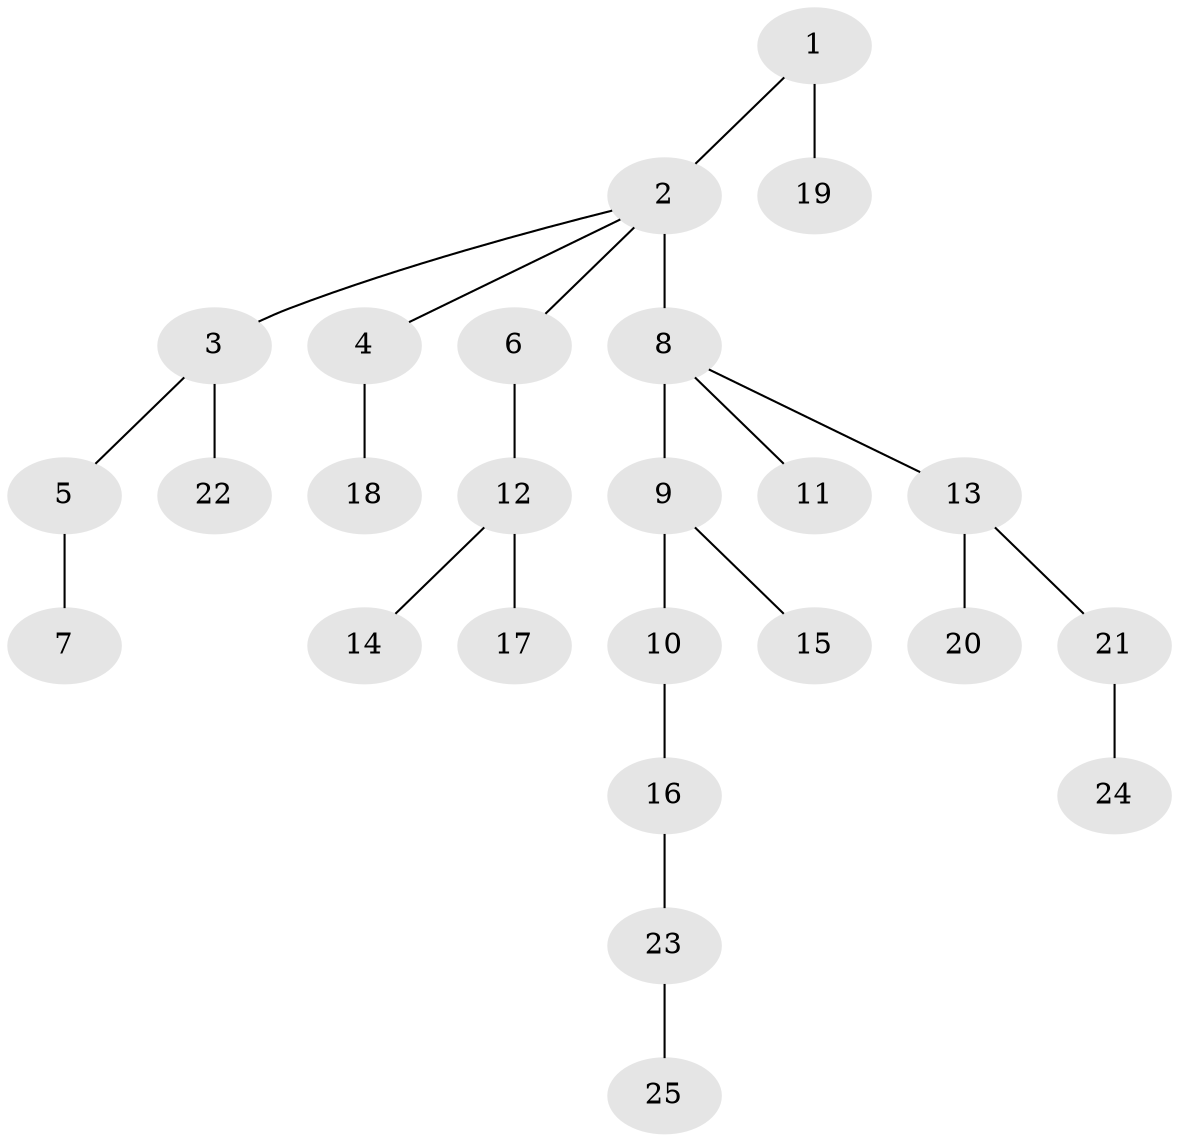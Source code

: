 // original degree distribution, {2: 0.2786885245901639, 3: 0.14754098360655737, 5: 0.04918032786885246, 8: 0.01639344262295082, 1: 0.4918032786885246, 6: 0.01639344262295082}
// Generated by graph-tools (version 1.1) at 2025/51/03/04/25 22:51:44]
// undirected, 25 vertices, 24 edges
graph export_dot {
  node [color=gray90,style=filled];
  1;
  2;
  3;
  4;
  5;
  6;
  7;
  8;
  9;
  10;
  11;
  12;
  13;
  14;
  15;
  16;
  17;
  18;
  19;
  20;
  21;
  22;
  23;
  24;
  25;
  1 -- 2 [weight=1.0];
  1 -- 19 [weight=2.0];
  2 -- 3 [weight=1.0];
  2 -- 4 [weight=1.0];
  2 -- 6 [weight=1.0];
  2 -- 8 [weight=4.0];
  3 -- 5 [weight=1.0];
  3 -- 22 [weight=1.0];
  4 -- 18 [weight=1.0];
  5 -- 7 [weight=1.0];
  6 -- 12 [weight=1.0];
  8 -- 9 [weight=1.0];
  8 -- 11 [weight=1.0];
  8 -- 13 [weight=1.0];
  9 -- 10 [weight=1.0];
  9 -- 15 [weight=1.0];
  10 -- 16 [weight=1.0];
  12 -- 14 [weight=1.0];
  12 -- 17 [weight=1.0];
  13 -- 20 [weight=1.0];
  13 -- 21 [weight=1.0];
  16 -- 23 [weight=1.0];
  21 -- 24 [weight=1.0];
  23 -- 25 [weight=1.0];
}
